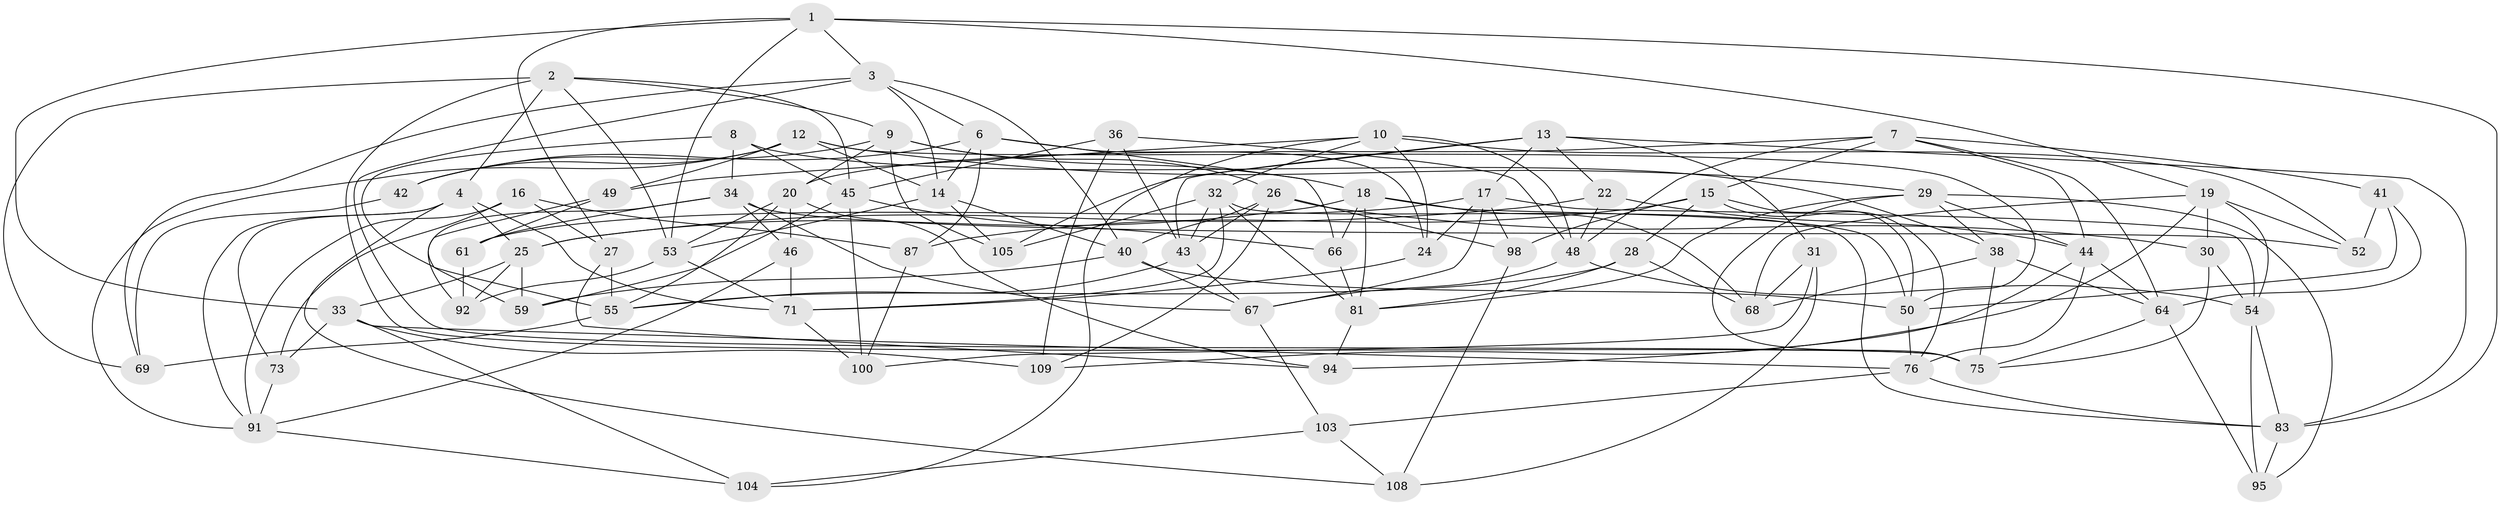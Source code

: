 // original degree distribution, {4: 1.0}
// Generated by graph-tools (version 1.1) at 2025/11/02/27/25 16:11:48]
// undirected, 71 vertices, 182 edges
graph export_dot {
graph [start="1"]
  node [color=gray90,style=filled];
  1 [super="+74"];
  2 [super="+65"];
  3 [super="+5"];
  4 [super="+63"];
  6 [super="+96"];
  7 [super="+11"];
  8;
  9 [super="+79"];
  10 [super="+82"];
  12 [super="+106"];
  13 [super="+101"];
  14 [super="+37"];
  15 [super="+47"];
  16;
  17 [super="+70"];
  18 [super="+21"];
  19 [super="+23"];
  20 [super="+39"];
  22;
  24;
  25 [super="+51"];
  26 [super="+80"];
  27;
  28;
  29 [super="+89"];
  30;
  31;
  32 [super="+62"];
  33 [super="+35"];
  34 [super="+57"];
  36;
  38 [super="+107"];
  40 [super="+72"];
  41;
  42;
  43 [super="+60"];
  44 [super="+56"];
  45 [super="+78"];
  46;
  48 [super="+97"];
  49;
  50 [super="+58"];
  52;
  53 [super="+99"];
  54 [super="+85"];
  55 [super="+84"];
  59;
  61;
  64 [super="+110"];
  66;
  67 [super="+77"];
  68 [super="+111"];
  69;
  71 [super="+112"];
  73;
  75 [super="+90"];
  76 [super="+88"];
  81 [super="+93"];
  83 [super="+86"];
  87;
  91 [super="+102"];
  92;
  94;
  95;
  98;
  100;
  103;
  104;
  105;
  108;
  109;
  1 -- 27;
  1 -- 33;
  1 -- 19;
  1 -- 83;
  1 -- 3;
  1 -- 53;
  2 -- 53;
  2 -- 45;
  2 -- 75;
  2 -- 9;
  2 -- 4;
  2 -- 69;
  3 -- 75;
  3 -- 14;
  3 -- 40;
  3 -- 69;
  3 -- 6;
  4 -- 108;
  4 -- 73;
  4 -- 91;
  4 -- 71;
  4 -- 25;
  6 -- 42;
  6 -- 24;
  6 -- 14;
  6 -- 66;
  6 -- 87;
  7 -- 20;
  7 -- 64;
  7 -- 15;
  7 -- 41;
  7 -- 48;
  7 -- 44;
  8 -- 55;
  8 -- 34;
  8 -- 45;
  8 -- 38;
  9 -- 26;
  9 -- 105;
  9 -- 42;
  9 -- 18;
  9 -- 20;
  10 -- 32;
  10 -- 48;
  10 -- 104;
  10 -- 24;
  10 -- 49;
  10 -- 52;
  12 -- 49;
  12 -- 14;
  12 -- 50;
  12 -- 91;
  12 -- 42;
  12 -- 29;
  13 -- 31;
  13 -- 105;
  13 -- 43;
  13 -- 22;
  13 -- 17;
  13 -- 83;
  14 -- 40;
  14 -- 105;
  14 -- 53;
  15 -- 50;
  15 -- 98;
  15 -- 28;
  15 -- 76;
  15 -- 87;
  16 -- 73;
  16 -- 87;
  16 -- 27;
  16 -- 91;
  17 -- 98;
  17 -- 24;
  17 -- 61;
  17 -- 67;
  17 -- 54;
  18 -- 66;
  18 -- 81;
  18 -- 25;
  18 -- 50;
  18 -- 68;
  19 -- 54;
  19 -- 30;
  19 -- 52;
  19 -- 109;
  19 -- 68;
  20 -- 94;
  20 -- 53;
  20 -- 46;
  20 -- 55;
  22 -- 44;
  22 -- 48;
  22 -- 25;
  24 -- 71;
  25 -- 92;
  25 -- 33;
  25 -- 59;
  26 -- 109;
  26 -- 40;
  26 -- 43;
  26 -- 30;
  26 -- 98;
  27 -- 94;
  27 -- 55;
  28 -- 68;
  28 -- 55;
  28 -- 81;
  29 -- 75;
  29 -- 81;
  29 -- 44;
  29 -- 38;
  29 -- 95;
  30 -- 75;
  30 -- 54;
  31 -- 100;
  31 -- 68;
  31 -- 108;
  32 -- 105;
  32 -- 43;
  32 -- 81;
  32 -- 83;
  32 -- 71;
  33 -- 104;
  33 -- 73;
  33 -- 109;
  33 -- 76;
  34 -- 92;
  34 -- 52;
  34 -- 67;
  34 -- 61;
  34 -- 46;
  36 -- 109;
  36 -- 43;
  36 -- 45;
  36 -- 48;
  38 -- 75;
  38 -- 68 [weight=2];
  38 -- 64;
  40 -- 59;
  40 -- 67;
  40 -- 50;
  41 -- 52;
  41 -- 64;
  41 -- 50;
  42 -- 69;
  43 -- 55;
  43 -- 67;
  44 -- 94;
  44 -- 64;
  44 -- 76;
  45 -- 100;
  45 -- 66;
  45 -- 59;
  46 -- 91;
  46 -- 71;
  48 -- 67;
  48 -- 54;
  49 -- 59;
  49 -- 61;
  50 -- 76;
  53 -- 71;
  53 -- 92;
  54 -- 95;
  54 -- 83;
  55 -- 69;
  61 -- 92;
  64 -- 95;
  64 -- 75;
  66 -- 81;
  67 -- 103;
  71 -- 100;
  73 -- 91;
  76 -- 103;
  76 -- 83;
  81 -- 94;
  83 -- 95;
  87 -- 100;
  91 -- 104;
  98 -- 108;
  103 -- 104;
  103 -- 108;
}
